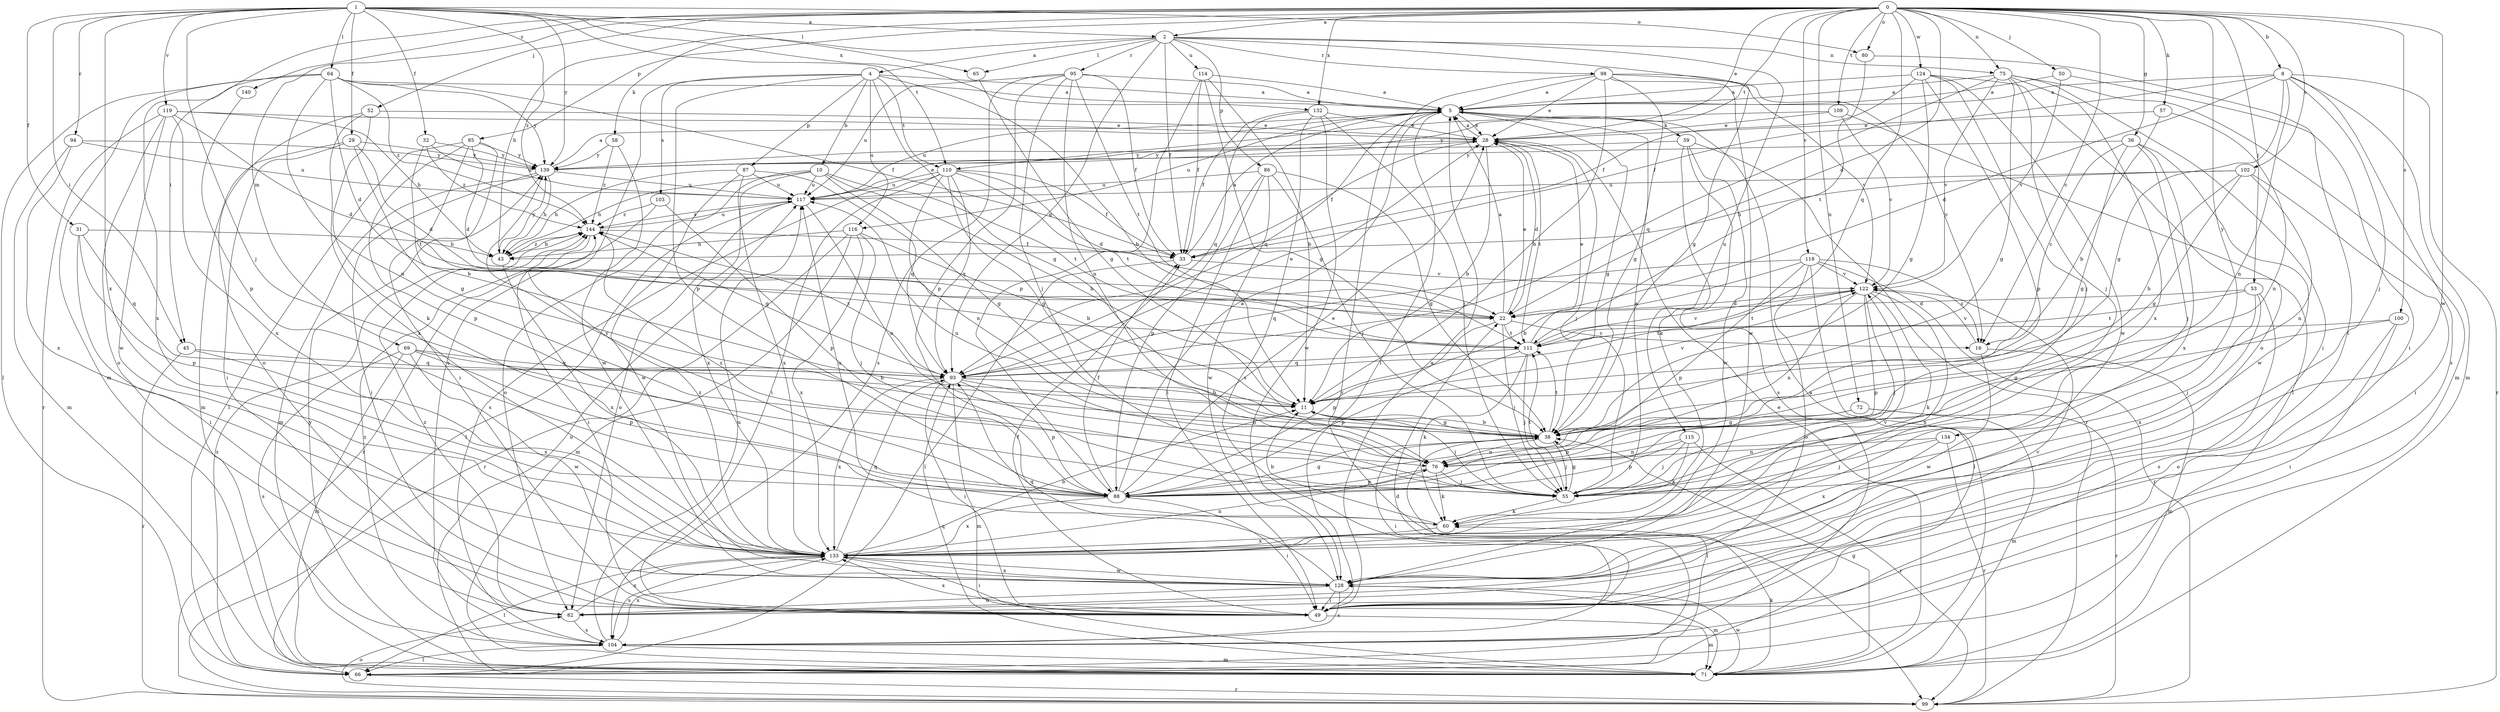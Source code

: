 strict digraph  {
0;
1;
2;
4;
5;
8;
10;
11;
16;
22;
28;
29;
31;
32;
33;
36;
38;
43;
45;
49;
50;
52;
53;
55;
57;
58;
59;
60;
64;
65;
66;
69;
71;
72;
75;
76;
80;
82;
85;
86;
87;
88;
93;
94;
95;
98;
99;
100;
102;
103;
104;
109;
110;
111;
114;
115;
116;
117;
118;
119;
122;
124;
128;
132;
133;
134;
139;
140;
144;
0 -> 2  [label=a];
0 -> 8  [label=b];
0 -> 16  [label=c];
0 -> 22  [label=d];
0 -> 28  [label=e];
0 -> 36  [label=g];
0 -> 43  [label=h];
0 -> 45  [label=i];
0 -> 50  [label=j];
0 -> 52  [label=j];
0 -> 53  [label=j];
0 -> 57  [label=k];
0 -> 69  [label=m];
0 -> 72  [label=n];
0 -> 75  [label=n];
0 -> 80  [label=o];
0 -> 85  [label=p];
0 -> 93  [label=q];
0 -> 100  [label=s];
0 -> 102  [label=s];
0 -> 109  [label=t];
0 -> 110  [label=t];
0 -> 118  [label=v];
0 -> 124  [label=w];
0 -> 128  [label=w];
0 -> 132  [label=x];
0 -> 134  [label=y];
0 -> 140  [label=z];
1 -> 2  [label=a];
1 -> 29  [label=f];
1 -> 31  [label=f];
1 -> 32  [label=f];
1 -> 45  [label=i];
1 -> 55  [label=j];
1 -> 64  [label=l];
1 -> 65  [label=l];
1 -> 80  [label=o];
1 -> 94  [label=r];
1 -> 110  [label=t];
1 -> 119  [label=v];
1 -> 132  [label=x];
1 -> 133  [label=x];
1 -> 139  [label=y];
1 -> 144  [label=z];
2 -> 4  [label=a];
2 -> 33  [label=f];
2 -> 38  [label=g];
2 -> 58  [label=k];
2 -> 65  [label=l];
2 -> 75  [label=n];
2 -> 86  [label=p];
2 -> 93  [label=q];
2 -> 95  [label=r];
2 -> 98  [label=r];
2 -> 114  [label=u];
2 -> 115  [label=u];
4 -> 5  [label=a];
4 -> 10  [label=b];
4 -> 11  [label=b];
4 -> 38  [label=g];
4 -> 87  [label=p];
4 -> 88  [label=p];
4 -> 103  [label=s];
4 -> 104  [label=s];
4 -> 110  [label=t];
4 -> 116  [label=u];
5 -> 28  [label=e];
5 -> 38  [label=g];
5 -> 49  [label=i];
5 -> 59  [label=k];
5 -> 93  [label=q];
5 -> 116  [label=u];
5 -> 117  [label=u];
8 -> 5  [label=a];
8 -> 22  [label=d];
8 -> 33  [label=f];
8 -> 38  [label=g];
8 -> 55  [label=j];
8 -> 71  [label=m];
8 -> 76  [label=n];
8 -> 99  [label=r];
8 -> 104  [label=s];
10 -> 11  [label=b];
10 -> 38  [label=g];
10 -> 43  [label=h];
10 -> 82  [label=o];
10 -> 111  [label=t];
10 -> 117  [label=u];
10 -> 133  [label=x];
11 -> 38  [label=g];
11 -> 55  [label=j];
11 -> 122  [label=v];
16 -> 71  [label=m];
16 -> 122  [label=v];
16 -> 128  [label=w];
22 -> 5  [label=a];
22 -> 16  [label=c];
22 -> 28  [label=e];
22 -> 55  [label=j];
22 -> 88  [label=p];
22 -> 111  [label=t];
28 -> 5  [label=a];
28 -> 11  [label=b];
28 -> 22  [label=d];
28 -> 33  [label=f];
28 -> 55  [label=j];
28 -> 111  [label=t];
28 -> 139  [label=y];
29 -> 22  [label=d];
29 -> 38  [label=g];
29 -> 49  [label=i];
29 -> 71  [label=m];
29 -> 139  [label=y];
31 -> 43  [label=h];
31 -> 49  [label=i];
31 -> 88  [label=p];
31 -> 93  [label=q];
32 -> 11  [label=b];
32 -> 117  [label=u];
32 -> 139  [label=y];
32 -> 144  [label=z];
33 -> 5  [label=a];
33 -> 66  [label=l];
33 -> 122  [label=v];
36 -> 16  [label=c];
36 -> 38  [label=g];
36 -> 55  [label=j];
36 -> 128  [label=w];
36 -> 133  [label=x];
36 -> 139  [label=y];
38 -> 11  [label=b];
38 -> 49  [label=i];
38 -> 55  [label=j];
38 -> 66  [label=l];
38 -> 76  [label=n];
38 -> 111  [label=t];
43 -> 133  [label=x];
43 -> 139  [label=y];
43 -> 144  [label=z];
45 -> 93  [label=q];
45 -> 99  [label=r];
45 -> 133  [label=x];
49 -> 5  [label=a];
49 -> 33  [label=f];
49 -> 71  [label=m];
49 -> 122  [label=v];
49 -> 133  [label=x];
50 -> 5  [label=a];
50 -> 49  [label=i];
50 -> 122  [label=v];
52 -> 28  [label=e];
52 -> 60  [label=k];
52 -> 82  [label=o];
52 -> 133  [label=x];
53 -> 22  [label=d];
53 -> 55  [label=j];
53 -> 104  [label=s];
53 -> 111  [label=t];
53 -> 133  [label=x];
55 -> 5  [label=a];
55 -> 38  [label=g];
55 -> 60  [label=k];
55 -> 111  [label=t];
55 -> 144  [label=z];
57 -> 11  [label=b];
57 -> 28  [label=e];
57 -> 76  [label=n];
58 -> 128  [label=w];
58 -> 139  [label=y];
58 -> 144  [label=z];
59 -> 60  [label=k];
59 -> 99  [label=r];
59 -> 104  [label=s];
59 -> 128  [label=w];
59 -> 139  [label=y];
60 -> 11  [label=b];
60 -> 117  [label=u];
60 -> 133  [label=x];
64 -> 5  [label=a];
64 -> 22  [label=d];
64 -> 33  [label=f];
64 -> 66  [label=l];
64 -> 71  [label=m];
64 -> 76  [label=n];
64 -> 133  [label=x];
64 -> 139  [label=y];
64 -> 144  [label=z];
65 -> 38  [label=g];
66 -> 22  [label=d];
66 -> 99  [label=r];
66 -> 144  [label=z];
69 -> 11  [label=b];
69 -> 71  [label=m];
69 -> 88  [label=p];
69 -> 93  [label=q];
69 -> 104  [label=s];
69 -> 128  [label=w];
71 -> 5  [label=a];
71 -> 28  [label=e];
71 -> 38  [label=g];
71 -> 60  [label=k];
71 -> 93  [label=q];
71 -> 117  [label=u];
71 -> 128  [label=w];
71 -> 139  [label=y];
72 -> 38  [label=g];
72 -> 71  [label=m];
72 -> 88  [label=p];
72 -> 99  [label=r];
75 -> 5  [label=a];
75 -> 38  [label=g];
75 -> 49  [label=i];
75 -> 55  [label=j];
75 -> 71  [label=m];
75 -> 93  [label=q];
75 -> 122  [label=v];
75 -> 133  [label=x];
76 -> 55  [label=j];
76 -> 60  [label=k];
76 -> 88  [label=p];
76 -> 117  [label=u];
80 -> 49  [label=i];
80 -> 111  [label=t];
82 -> 104  [label=s];
82 -> 133  [label=x];
82 -> 144  [label=z];
85 -> 22  [label=d];
85 -> 49  [label=i];
85 -> 66  [label=l];
85 -> 88  [label=p];
85 -> 111  [label=t];
85 -> 139  [label=y];
86 -> 38  [label=g];
86 -> 49  [label=i];
86 -> 55  [label=j];
86 -> 88  [label=p];
86 -> 117  [label=u];
86 -> 128  [label=w];
87 -> 43  [label=h];
87 -> 93  [label=q];
87 -> 117  [label=u];
87 -> 128  [label=w];
87 -> 133  [label=x];
88 -> 5  [label=a];
88 -> 28  [label=e];
88 -> 33  [label=f];
88 -> 38  [label=g];
88 -> 49  [label=i];
88 -> 133  [label=x];
88 -> 139  [label=y];
93 -> 11  [label=b];
93 -> 28  [label=e];
93 -> 49  [label=i];
93 -> 71  [label=m];
93 -> 76  [label=n];
93 -> 88  [label=p];
93 -> 133  [label=x];
93 -> 144  [label=z];
94 -> 71  [label=m];
94 -> 117  [label=u];
94 -> 133  [label=x];
94 -> 139  [label=y];
95 -> 5  [label=a];
95 -> 33  [label=f];
95 -> 55  [label=j];
95 -> 76  [label=n];
95 -> 88  [label=p];
95 -> 104  [label=s];
95 -> 111  [label=t];
95 -> 117  [label=u];
98 -> 5  [label=a];
98 -> 11  [label=b];
98 -> 16  [label=c];
98 -> 28  [label=e];
98 -> 38  [label=g];
98 -> 99  [label=r];
98 -> 122  [label=v];
98 -> 128  [label=w];
99 -> 82  [label=o];
100 -> 38  [label=g];
100 -> 49  [label=i];
100 -> 82  [label=o];
100 -> 111  [label=t];
102 -> 11  [label=b];
102 -> 38  [label=g];
102 -> 43  [label=h];
102 -> 49  [label=i];
102 -> 76  [label=n];
102 -> 117  [label=u];
103 -> 88  [label=p];
103 -> 99  [label=r];
103 -> 144  [label=z];
104 -> 66  [label=l];
104 -> 71  [label=m];
104 -> 117  [label=u];
104 -> 133  [label=x];
104 -> 144  [label=z];
109 -> 28  [label=e];
109 -> 66  [label=l];
109 -> 122  [label=v];
109 -> 139  [label=y];
110 -> 22  [label=d];
110 -> 33  [label=f];
110 -> 38  [label=g];
110 -> 49  [label=i];
110 -> 76  [label=n];
110 -> 93  [label=q];
110 -> 104  [label=s];
110 -> 111  [label=t];
110 -> 117  [label=u];
111 -> 28  [label=e];
111 -> 55  [label=j];
111 -> 60  [label=k];
111 -> 88  [label=p];
111 -> 93  [label=q];
111 -> 122  [label=v];
114 -> 5  [label=a];
114 -> 11  [label=b];
114 -> 33  [label=f];
114 -> 38  [label=g];
114 -> 88  [label=p];
115 -> 55  [label=j];
115 -> 60  [label=k];
115 -> 76  [label=n];
115 -> 88  [label=p];
115 -> 99  [label=r];
116 -> 11  [label=b];
116 -> 43  [label=h];
116 -> 55  [label=j];
116 -> 71  [label=m];
116 -> 99  [label=r];
116 -> 133  [label=x];
117 -> 28  [label=e];
117 -> 66  [label=l];
117 -> 76  [label=n];
117 -> 82  [label=o];
117 -> 144  [label=z];
118 -> 11  [label=b];
118 -> 16  [label=c];
118 -> 66  [label=l];
118 -> 82  [label=o];
118 -> 88  [label=p];
118 -> 93  [label=q];
118 -> 99  [label=r];
118 -> 122  [label=v];
119 -> 22  [label=d];
119 -> 28  [label=e];
119 -> 43  [label=h];
119 -> 82  [label=o];
119 -> 99  [label=r];
119 -> 128  [label=w];
119 -> 133  [label=x];
122 -> 22  [label=d];
122 -> 55  [label=j];
122 -> 60  [label=k];
122 -> 76  [label=n];
122 -> 88  [label=p];
122 -> 111  [label=t];
122 -> 133  [label=x];
124 -> 5  [label=a];
124 -> 33  [label=f];
124 -> 38  [label=g];
124 -> 55  [label=j];
124 -> 82  [label=o];
124 -> 88  [label=p];
124 -> 128  [label=w];
128 -> 49  [label=i];
128 -> 71  [label=m];
128 -> 82  [label=o];
128 -> 93  [label=q];
128 -> 104  [label=s];
128 -> 133  [label=x];
132 -> 28  [label=e];
132 -> 33  [label=f];
132 -> 55  [label=j];
132 -> 93  [label=q];
132 -> 104  [label=s];
132 -> 128  [label=w];
133 -> 11  [label=b];
133 -> 49  [label=i];
133 -> 66  [label=l];
133 -> 76  [label=n];
133 -> 93  [label=q];
133 -> 104  [label=s];
133 -> 122  [label=v];
133 -> 128  [label=w];
133 -> 144  [label=z];
134 -> 55  [label=j];
134 -> 76  [label=n];
134 -> 99  [label=r];
134 -> 133  [label=x];
139 -> 5  [label=a];
139 -> 43  [label=h];
139 -> 49  [label=i];
139 -> 71  [label=m];
139 -> 117  [label=u];
140 -> 88  [label=p];
144 -> 33  [label=f];
144 -> 43  [label=h];
144 -> 49  [label=i];
144 -> 93  [label=q];
144 -> 117  [label=u];
}
